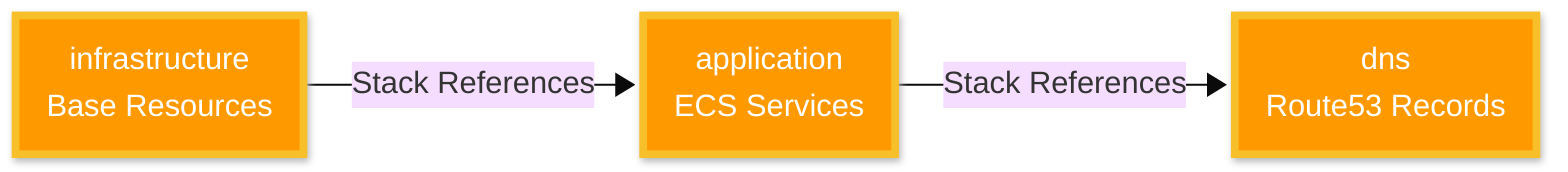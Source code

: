 ---
config:
  look: neo
  theme: base
---
graph LR
    classDef stage fill:#FF9900,stroke:#f7bf2a,stroke-width:4px,color:#FFFFFF
    
    INFRA[infrastructure<br/>Base Resources]:::stage
    APP[application<br/>ECS Services]:::stage
    DNS[dns<br/>Route53 Records]:::stage
    
    INFRA --> |Stack References| APP
    APP --> |Stack References| DNS
